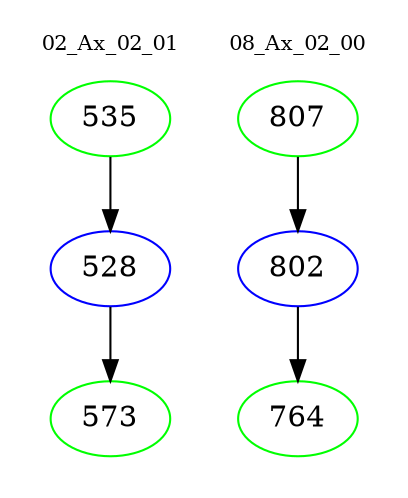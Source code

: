 digraph{
subgraph cluster_0 {
color = white
label = "02_Ax_02_01";
fontsize=10;
T0_535 [label="535", color="green"]
T0_535 -> T0_528 [color="black"]
T0_528 [label="528", color="blue"]
T0_528 -> T0_573 [color="black"]
T0_573 [label="573", color="green"]
}
subgraph cluster_1 {
color = white
label = "08_Ax_02_00";
fontsize=10;
T1_807 [label="807", color="green"]
T1_807 -> T1_802 [color="black"]
T1_802 [label="802", color="blue"]
T1_802 -> T1_764 [color="black"]
T1_764 [label="764", color="green"]
}
}

